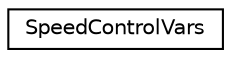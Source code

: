 digraph G
{
  edge [fontname="Helvetica",fontsize="10",labelfontname="Helvetica",labelfontsize="10"];
  node [fontname="Helvetica",fontsize="10",shape=record];
  rankdir=LR;
  Node1 [label="SpeedControlVars",height=0.2,width=0.4,color="black", fillcolor="white", style="filled",URL="$d7/d01/structSpeedControlVars.html"];
}
